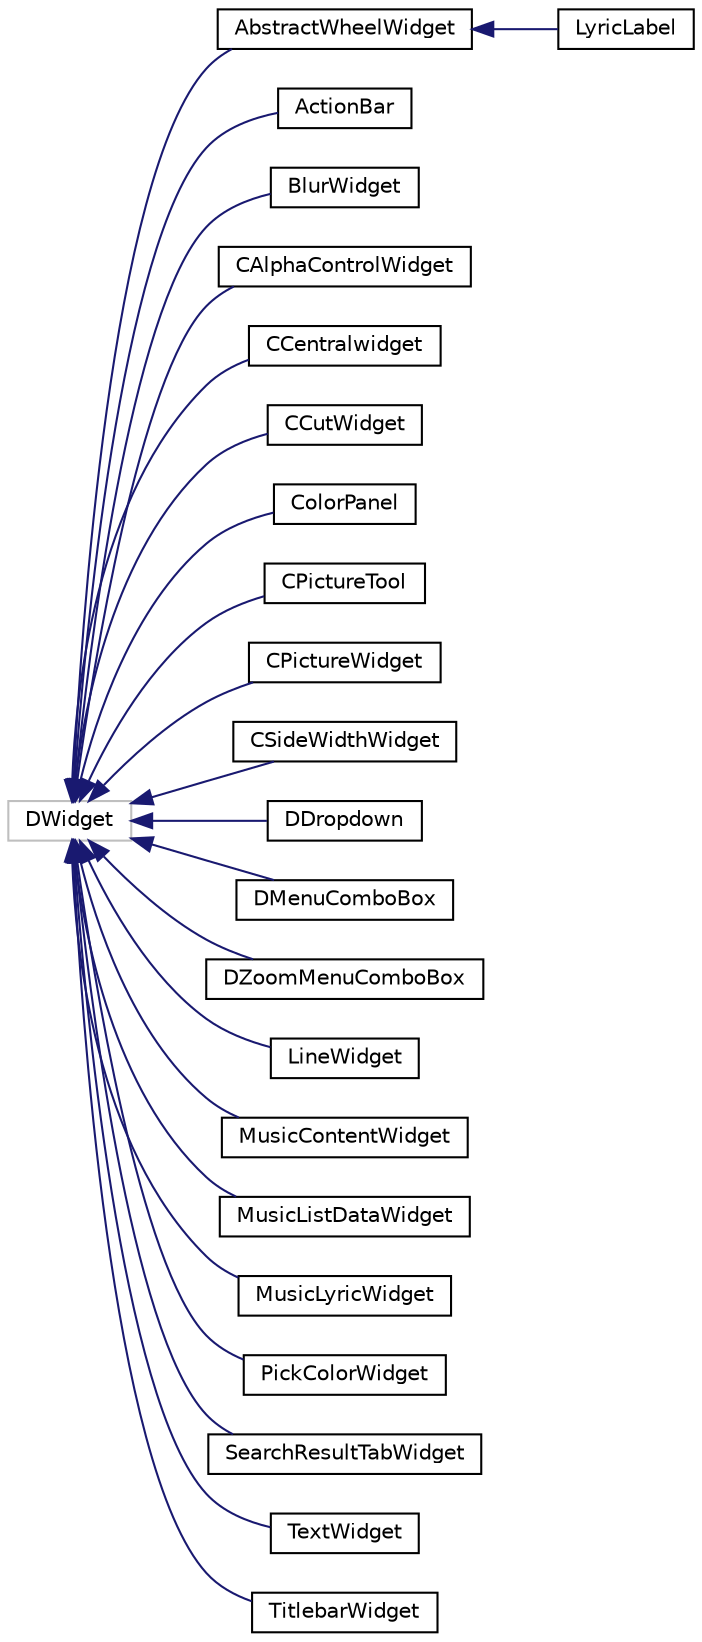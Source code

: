 digraph "类继承关系图"
{
  edge [fontname="Helvetica",fontsize="10",labelfontname="Helvetica",labelfontsize="10"];
  node [fontname="Helvetica",fontsize="10",shape=record];
  rankdir="LR";
  Node2692 [label="DWidget",height=0.2,width=0.4,color="grey75", fillcolor="white", style="filled"];
  Node2692 -> Node0 [dir="back",color="midnightblue",fontsize="10",style="solid",fontname="Helvetica"];
  Node0 [label="AbstractWheelWidget",height=0.2,width=0.4,color="black", fillcolor="white", style="filled",URL="$class_abstract_wheel_widget.html"];
  Node0 -> Node1 [dir="back",color="midnightblue",fontsize="10",style="solid",fontname="Helvetica"];
  Node1 [label="LyricLabel",height=0.2,width=0.4,color="black", fillcolor="white", style="filled",URL="$class_lyric_label.html"];
  Node2692 -> Node2695 [dir="back",color="midnightblue",fontsize="10",style="solid",fontname="Helvetica"];
  Node2695 [label="ActionBar",height=0.2,width=0.4,color="black", fillcolor="white", style="filled",URL="$class_action_bar.html"];
  Node2692 -> Node2696 [dir="back",color="midnightblue",fontsize="10",style="solid",fontname="Helvetica"];
  Node2696 [label="BlurWidget",height=0.2,width=0.4,color="black", fillcolor="white", style="filled",URL="$class_blur_widget.html"];
  Node2692 -> Node2697 [dir="back",color="midnightblue",fontsize="10",style="solid",fontname="Helvetica"];
  Node2697 [label="CAlphaControlWidget",height=0.2,width=0.4,color="black", fillcolor="white", style="filled",URL="$class_c_alpha_control_widget.html"];
  Node2692 -> Node2698 [dir="back",color="midnightblue",fontsize="10",style="solid",fontname="Helvetica"];
  Node2698 [label="CCentralwidget",height=0.2,width=0.4,color="black", fillcolor="white", style="filled",URL="$class_c_centralwidget.html",tooltip="The CCentralwidget class 中间控件类 "];
  Node2692 -> Node2699 [dir="back",color="midnightblue",fontsize="10",style="solid",fontname="Helvetica"];
  Node2699 [label="CCutWidget",height=0.2,width=0.4,color="black", fillcolor="white", style="filled",URL="$class_c_cut_widget.html"];
  Node2692 -> Node2700 [dir="back",color="midnightblue",fontsize="10",style="solid",fontname="Helvetica"];
  Node2700 [label="ColorPanel",height=0.2,width=0.4,color="black", fillcolor="white", style="filled",URL="$class_color_panel.html"];
  Node2692 -> Node2701 [dir="back",color="midnightblue",fontsize="10",style="solid",fontname="Helvetica"];
  Node2701 [label="CPictureTool",height=0.2,width=0.4,color="black", fillcolor="white", style="filled",URL="$class_c_picture_tool.html"];
  Node2692 -> Node2702 [dir="back",color="midnightblue",fontsize="10",style="solid",fontname="Helvetica"];
  Node2702 [label="CPictureWidget",height=0.2,width=0.4,color="black", fillcolor="white", style="filled",URL="$class_c_picture_widget.html"];
  Node2692 -> Node2703 [dir="back",color="midnightblue",fontsize="10",style="solid",fontname="Helvetica"];
  Node2703 [label="CSideWidthWidget",height=0.2,width=0.4,color="black", fillcolor="white", style="filled",URL="$class_c_side_width_widget.html"];
  Node2692 -> Node2704 [dir="back",color="midnightblue",fontsize="10",style="solid",fontname="Helvetica"];
  Node2704 [label="DDropdown",height=0.2,width=0.4,color="black", fillcolor="white", style="filled",URL="$class_d_dropdown.html"];
  Node2692 -> Node2705 [dir="back",color="midnightblue",fontsize="10",style="solid",fontname="Helvetica"];
  Node2705 [label="DMenuComboBox",height=0.2,width=0.4,color="black", fillcolor="white", style="filled",URL="$class_d_menu_combo_box.html"];
  Node2692 -> Node2706 [dir="back",color="midnightblue",fontsize="10",style="solid",fontname="Helvetica"];
  Node2706 [label="DZoomMenuComboBox",height=0.2,width=0.4,color="black", fillcolor="white", style="filled",URL="$class_d_zoom_menu_combo_box.html"];
  Node2692 -> Node2707 [dir="back",color="midnightblue",fontsize="10",style="solid",fontname="Helvetica"];
  Node2707 [label="LineWidget",height=0.2,width=0.4,color="black", fillcolor="white", style="filled",URL="$class_line_widget.html"];
  Node2692 -> Node2708 [dir="back",color="midnightblue",fontsize="10",style="solid",fontname="Helvetica"];
  Node2708 [label="MusicContentWidget",height=0.2,width=0.4,color="black", fillcolor="white", style="filled",URL="$class_music_content_widget.html"];
  Node2692 -> Node2709 [dir="back",color="midnightblue",fontsize="10",style="solid",fontname="Helvetica"];
  Node2709 [label="MusicListDataWidget",height=0.2,width=0.4,color="black", fillcolor="white", style="filled",URL="$class_music_list_data_widget.html"];
  Node2692 -> Node2710 [dir="back",color="midnightblue",fontsize="10",style="solid",fontname="Helvetica"];
  Node2710 [label="MusicLyricWidget",height=0.2,width=0.4,color="black", fillcolor="white", style="filled",URL="$class_music_lyric_widget.html"];
  Node2692 -> Node2711 [dir="back",color="midnightblue",fontsize="10",style="solid",fontname="Helvetica"];
  Node2711 [label="PickColorWidget",height=0.2,width=0.4,color="black", fillcolor="white", style="filled",URL="$class_pick_color_widget.html"];
  Node2692 -> Node2712 [dir="back",color="midnightblue",fontsize="10",style="solid",fontname="Helvetica"];
  Node2712 [label="SearchResultTabWidget",height=0.2,width=0.4,color="black", fillcolor="white", style="filled",URL="$class_search_result_tab_widget.html"];
  Node2692 -> Node2713 [dir="back",color="midnightblue",fontsize="10",style="solid",fontname="Helvetica"];
  Node2713 [label="TextWidget",height=0.2,width=0.4,color="black", fillcolor="white", style="filled",URL="$class_text_widget.html"];
  Node2692 -> Node2714 [dir="back",color="midnightblue",fontsize="10",style="solid",fontname="Helvetica"];
  Node2714 [label="TitlebarWidget",height=0.2,width=0.4,color="black", fillcolor="white", style="filled",URL="$class_titlebar_widget.html"];
}
